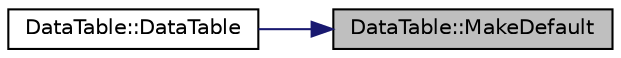 digraph "DataTable::MakeDefault"
{
 // LATEX_PDF_SIZE
  edge [fontname="Helvetica",fontsize="10",labelfontname="Helvetica",labelfontsize="10"];
  node [fontname="Helvetica",fontsize="10",shape=record];
  rankdir="RL";
  Node1 [label="DataTable::MakeDefault",height=0.2,width=0.4,color="black", fillcolor="grey75", style="filled", fontcolor="black",tooltip=" "];
  Node1 -> Node2 [dir="back",color="midnightblue",fontsize="10",style="solid",fontname="Helvetica"];
  Node2 [label="DataTable::DataTable",height=0.2,width=0.4,color="black", fillcolor="white", style="filled",URL="$struct_data_table.html#a736c6eff8de0d838be1712fdd3620b75",tooltip=" "];
}
